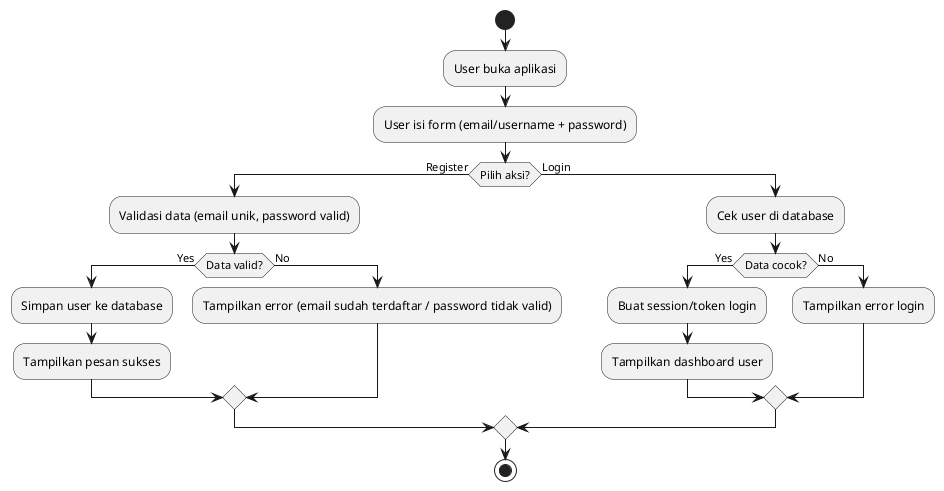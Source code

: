 @startuml UC_RegisterLogin

start
:User buka aplikasi;
:User isi form (email/username + password);
if (Pilih aksi?) then (Register)
    :Validasi data (email unik, password valid);
    if (Data valid?) then (Yes)
        :Simpan user ke database;
        :Tampilkan pesan sukses;
    else (No)
        :Tampilkan error (email sudah terdaftar / password tidak valid);
    endif
else (Login)
    :Cek user di database;
    if (Data cocok?) then (Yes)
        :Buat session/token login;
        :Tampilkan dashboard user;
    else (No)
        :Tampilkan error login;
    endif
endif
stop

@enduml
